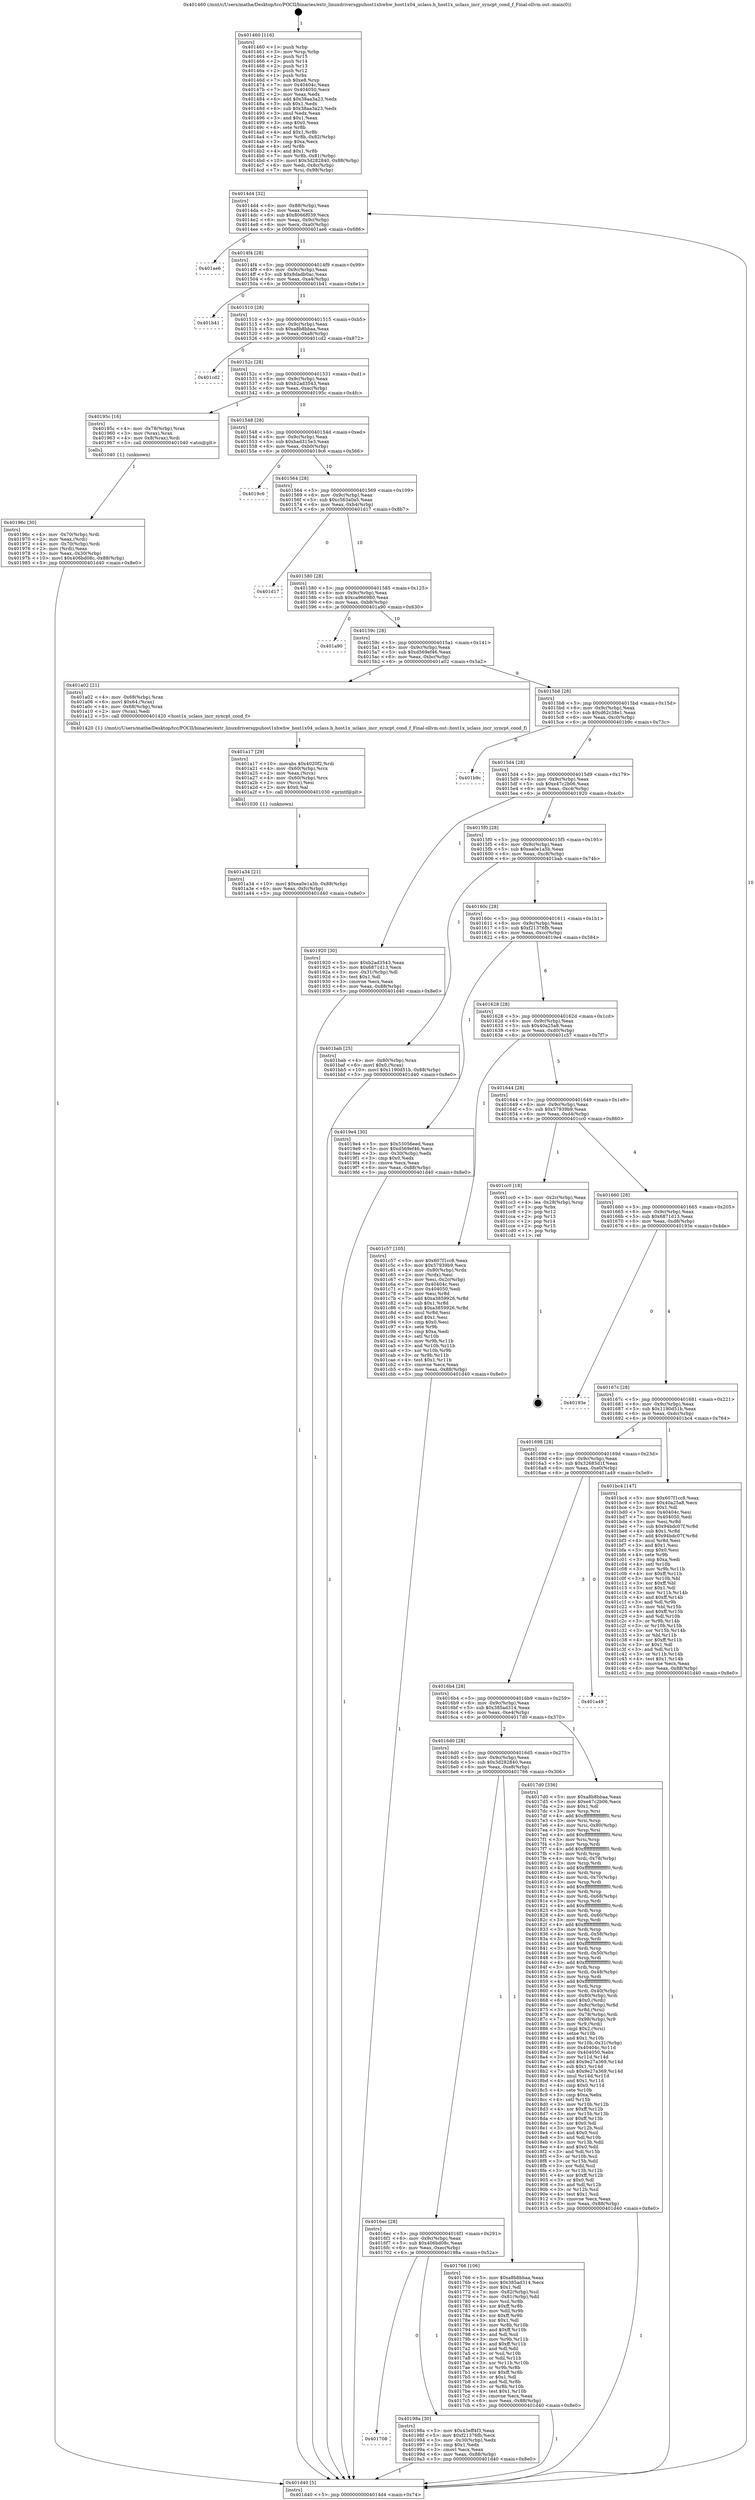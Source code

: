 digraph "0x401460" {
  label = "0x401460 (/mnt/c/Users/mathe/Desktop/tcc/POCII/binaries/extr_linuxdriversgpuhost1xhwhw_host1x04_uclass.h_host1x_uclass_incr_syncpt_cond_f_Final-ollvm.out::main(0))"
  labelloc = "t"
  node[shape=record]

  Entry [label="",width=0.3,height=0.3,shape=circle,fillcolor=black,style=filled]
  "0x4014d4" [label="{
     0x4014d4 [32]\l
     | [instrs]\l
     &nbsp;&nbsp;0x4014d4 \<+6\>: mov -0x88(%rbp),%eax\l
     &nbsp;&nbsp;0x4014da \<+2\>: mov %eax,%ecx\l
     &nbsp;&nbsp;0x4014dc \<+6\>: sub $0x8066f039,%ecx\l
     &nbsp;&nbsp;0x4014e2 \<+6\>: mov %eax,-0x9c(%rbp)\l
     &nbsp;&nbsp;0x4014e8 \<+6\>: mov %ecx,-0xa0(%rbp)\l
     &nbsp;&nbsp;0x4014ee \<+6\>: je 0000000000401ae6 \<main+0x686\>\l
  }"]
  "0x401ae6" [label="{
     0x401ae6\l
  }", style=dashed]
  "0x4014f4" [label="{
     0x4014f4 [28]\l
     | [instrs]\l
     &nbsp;&nbsp;0x4014f4 \<+5\>: jmp 00000000004014f9 \<main+0x99\>\l
     &nbsp;&nbsp;0x4014f9 \<+6\>: mov -0x9c(%rbp),%eax\l
     &nbsp;&nbsp;0x4014ff \<+5\>: sub $0x8dadb0ac,%eax\l
     &nbsp;&nbsp;0x401504 \<+6\>: mov %eax,-0xa4(%rbp)\l
     &nbsp;&nbsp;0x40150a \<+6\>: je 0000000000401b41 \<main+0x6e1\>\l
  }"]
  Exit [label="",width=0.3,height=0.3,shape=circle,fillcolor=black,style=filled,peripheries=2]
  "0x401b41" [label="{
     0x401b41\l
  }", style=dashed]
  "0x401510" [label="{
     0x401510 [28]\l
     | [instrs]\l
     &nbsp;&nbsp;0x401510 \<+5\>: jmp 0000000000401515 \<main+0xb5\>\l
     &nbsp;&nbsp;0x401515 \<+6\>: mov -0x9c(%rbp),%eax\l
     &nbsp;&nbsp;0x40151b \<+5\>: sub $0xa8b8bbaa,%eax\l
     &nbsp;&nbsp;0x401520 \<+6\>: mov %eax,-0xa8(%rbp)\l
     &nbsp;&nbsp;0x401526 \<+6\>: je 0000000000401cd2 \<main+0x872\>\l
  }"]
  "0x401a34" [label="{
     0x401a34 [21]\l
     | [instrs]\l
     &nbsp;&nbsp;0x401a34 \<+10\>: movl $0xea0e1a5b,-0x88(%rbp)\l
     &nbsp;&nbsp;0x401a3e \<+6\>: mov %eax,-0xfc(%rbp)\l
     &nbsp;&nbsp;0x401a44 \<+5\>: jmp 0000000000401d40 \<main+0x8e0\>\l
  }"]
  "0x401cd2" [label="{
     0x401cd2\l
  }", style=dashed]
  "0x40152c" [label="{
     0x40152c [28]\l
     | [instrs]\l
     &nbsp;&nbsp;0x40152c \<+5\>: jmp 0000000000401531 \<main+0xd1\>\l
     &nbsp;&nbsp;0x401531 \<+6\>: mov -0x9c(%rbp),%eax\l
     &nbsp;&nbsp;0x401537 \<+5\>: sub $0xb2ad3543,%eax\l
     &nbsp;&nbsp;0x40153c \<+6\>: mov %eax,-0xac(%rbp)\l
     &nbsp;&nbsp;0x401542 \<+6\>: je 000000000040195c \<main+0x4fc\>\l
  }"]
  "0x401a17" [label="{
     0x401a17 [29]\l
     | [instrs]\l
     &nbsp;&nbsp;0x401a17 \<+10\>: movabs $0x4020f2,%rdi\l
     &nbsp;&nbsp;0x401a21 \<+4\>: mov -0x60(%rbp),%rcx\l
     &nbsp;&nbsp;0x401a25 \<+2\>: mov %eax,(%rcx)\l
     &nbsp;&nbsp;0x401a27 \<+4\>: mov -0x60(%rbp),%rcx\l
     &nbsp;&nbsp;0x401a2b \<+2\>: mov (%rcx),%esi\l
     &nbsp;&nbsp;0x401a2d \<+2\>: mov $0x0,%al\l
     &nbsp;&nbsp;0x401a2f \<+5\>: call 0000000000401030 \<printf@plt\>\l
     | [calls]\l
     &nbsp;&nbsp;0x401030 \{1\} (unknown)\l
  }"]
  "0x40195c" [label="{
     0x40195c [16]\l
     | [instrs]\l
     &nbsp;&nbsp;0x40195c \<+4\>: mov -0x78(%rbp),%rax\l
     &nbsp;&nbsp;0x401960 \<+3\>: mov (%rax),%rax\l
     &nbsp;&nbsp;0x401963 \<+4\>: mov 0x8(%rax),%rdi\l
     &nbsp;&nbsp;0x401967 \<+5\>: call 0000000000401040 \<atoi@plt\>\l
     | [calls]\l
     &nbsp;&nbsp;0x401040 \{1\} (unknown)\l
  }"]
  "0x401548" [label="{
     0x401548 [28]\l
     | [instrs]\l
     &nbsp;&nbsp;0x401548 \<+5\>: jmp 000000000040154d \<main+0xed\>\l
     &nbsp;&nbsp;0x40154d \<+6\>: mov -0x9c(%rbp),%eax\l
     &nbsp;&nbsp;0x401553 \<+5\>: sub $0xbad315e3,%eax\l
     &nbsp;&nbsp;0x401558 \<+6\>: mov %eax,-0xb0(%rbp)\l
     &nbsp;&nbsp;0x40155e \<+6\>: je 00000000004019c6 \<main+0x566\>\l
  }"]
  "0x401708" [label="{
     0x401708\l
  }", style=dashed]
  "0x4019c6" [label="{
     0x4019c6\l
  }", style=dashed]
  "0x401564" [label="{
     0x401564 [28]\l
     | [instrs]\l
     &nbsp;&nbsp;0x401564 \<+5\>: jmp 0000000000401569 \<main+0x109\>\l
     &nbsp;&nbsp;0x401569 \<+6\>: mov -0x9c(%rbp),%eax\l
     &nbsp;&nbsp;0x40156f \<+5\>: sub $0xc563a0a5,%eax\l
     &nbsp;&nbsp;0x401574 \<+6\>: mov %eax,-0xb4(%rbp)\l
     &nbsp;&nbsp;0x40157a \<+6\>: je 0000000000401d17 \<main+0x8b7\>\l
  }"]
  "0x40198a" [label="{
     0x40198a [30]\l
     | [instrs]\l
     &nbsp;&nbsp;0x40198a \<+5\>: mov $0x43eff4f3,%eax\l
     &nbsp;&nbsp;0x40198f \<+5\>: mov $0xf21376fb,%ecx\l
     &nbsp;&nbsp;0x401994 \<+3\>: mov -0x30(%rbp),%edx\l
     &nbsp;&nbsp;0x401997 \<+3\>: cmp $0x1,%edx\l
     &nbsp;&nbsp;0x40199a \<+3\>: cmovl %ecx,%eax\l
     &nbsp;&nbsp;0x40199d \<+6\>: mov %eax,-0x88(%rbp)\l
     &nbsp;&nbsp;0x4019a3 \<+5\>: jmp 0000000000401d40 \<main+0x8e0\>\l
  }"]
  "0x401d17" [label="{
     0x401d17\l
  }", style=dashed]
  "0x401580" [label="{
     0x401580 [28]\l
     | [instrs]\l
     &nbsp;&nbsp;0x401580 \<+5\>: jmp 0000000000401585 \<main+0x125\>\l
     &nbsp;&nbsp;0x401585 \<+6\>: mov -0x9c(%rbp),%eax\l
     &nbsp;&nbsp;0x40158b \<+5\>: sub $0xca966980,%eax\l
     &nbsp;&nbsp;0x401590 \<+6\>: mov %eax,-0xb8(%rbp)\l
     &nbsp;&nbsp;0x401596 \<+6\>: je 0000000000401a90 \<main+0x630\>\l
  }"]
  "0x40196c" [label="{
     0x40196c [30]\l
     | [instrs]\l
     &nbsp;&nbsp;0x40196c \<+4\>: mov -0x70(%rbp),%rdi\l
     &nbsp;&nbsp;0x401970 \<+2\>: mov %eax,(%rdi)\l
     &nbsp;&nbsp;0x401972 \<+4\>: mov -0x70(%rbp),%rdi\l
     &nbsp;&nbsp;0x401976 \<+2\>: mov (%rdi),%eax\l
     &nbsp;&nbsp;0x401978 \<+3\>: mov %eax,-0x30(%rbp)\l
     &nbsp;&nbsp;0x40197b \<+10\>: movl $0x406bd08c,-0x88(%rbp)\l
     &nbsp;&nbsp;0x401985 \<+5\>: jmp 0000000000401d40 \<main+0x8e0\>\l
  }"]
  "0x401a90" [label="{
     0x401a90\l
  }", style=dashed]
  "0x40159c" [label="{
     0x40159c [28]\l
     | [instrs]\l
     &nbsp;&nbsp;0x40159c \<+5\>: jmp 00000000004015a1 \<main+0x141\>\l
     &nbsp;&nbsp;0x4015a1 \<+6\>: mov -0x9c(%rbp),%eax\l
     &nbsp;&nbsp;0x4015a7 \<+5\>: sub $0xd569ef46,%eax\l
     &nbsp;&nbsp;0x4015ac \<+6\>: mov %eax,-0xbc(%rbp)\l
     &nbsp;&nbsp;0x4015b2 \<+6\>: je 0000000000401a02 \<main+0x5a2\>\l
  }"]
  "0x401460" [label="{
     0x401460 [116]\l
     | [instrs]\l
     &nbsp;&nbsp;0x401460 \<+1\>: push %rbp\l
     &nbsp;&nbsp;0x401461 \<+3\>: mov %rsp,%rbp\l
     &nbsp;&nbsp;0x401464 \<+2\>: push %r15\l
     &nbsp;&nbsp;0x401466 \<+2\>: push %r14\l
     &nbsp;&nbsp;0x401468 \<+2\>: push %r13\l
     &nbsp;&nbsp;0x40146a \<+2\>: push %r12\l
     &nbsp;&nbsp;0x40146c \<+1\>: push %rbx\l
     &nbsp;&nbsp;0x40146d \<+7\>: sub $0xe8,%rsp\l
     &nbsp;&nbsp;0x401474 \<+7\>: mov 0x40404c,%eax\l
     &nbsp;&nbsp;0x40147b \<+7\>: mov 0x404050,%ecx\l
     &nbsp;&nbsp;0x401482 \<+2\>: mov %eax,%edx\l
     &nbsp;&nbsp;0x401484 \<+6\>: add $0x38aa3a23,%edx\l
     &nbsp;&nbsp;0x40148a \<+3\>: sub $0x1,%edx\l
     &nbsp;&nbsp;0x40148d \<+6\>: sub $0x38aa3a23,%edx\l
     &nbsp;&nbsp;0x401493 \<+3\>: imul %edx,%eax\l
     &nbsp;&nbsp;0x401496 \<+3\>: and $0x1,%eax\l
     &nbsp;&nbsp;0x401499 \<+3\>: cmp $0x0,%eax\l
     &nbsp;&nbsp;0x40149c \<+4\>: sete %r8b\l
     &nbsp;&nbsp;0x4014a0 \<+4\>: and $0x1,%r8b\l
     &nbsp;&nbsp;0x4014a4 \<+7\>: mov %r8b,-0x82(%rbp)\l
     &nbsp;&nbsp;0x4014ab \<+3\>: cmp $0xa,%ecx\l
     &nbsp;&nbsp;0x4014ae \<+4\>: setl %r8b\l
     &nbsp;&nbsp;0x4014b2 \<+4\>: and $0x1,%r8b\l
     &nbsp;&nbsp;0x4014b6 \<+7\>: mov %r8b,-0x81(%rbp)\l
     &nbsp;&nbsp;0x4014bd \<+10\>: movl $0x3d282840,-0x88(%rbp)\l
     &nbsp;&nbsp;0x4014c7 \<+6\>: mov %edi,-0x8c(%rbp)\l
     &nbsp;&nbsp;0x4014cd \<+7\>: mov %rsi,-0x98(%rbp)\l
  }"]
  "0x401a02" [label="{
     0x401a02 [21]\l
     | [instrs]\l
     &nbsp;&nbsp;0x401a02 \<+4\>: mov -0x68(%rbp),%rax\l
     &nbsp;&nbsp;0x401a06 \<+6\>: movl $0x64,(%rax)\l
     &nbsp;&nbsp;0x401a0c \<+4\>: mov -0x68(%rbp),%rax\l
     &nbsp;&nbsp;0x401a10 \<+2\>: mov (%rax),%edi\l
     &nbsp;&nbsp;0x401a12 \<+5\>: call 0000000000401420 \<host1x_uclass_incr_syncpt_cond_f\>\l
     | [calls]\l
     &nbsp;&nbsp;0x401420 \{1\} (/mnt/c/Users/mathe/Desktop/tcc/POCII/binaries/extr_linuxdriversgpuhost1xhwhw_host1x04_uclass.h_host1x_uclass_incr_syncpt_cond_f_Final-ollvm.out::host1x_uclass_incr_syncpt_cond_f)\l
  }"]
  "0x4015b8" [label="{
     0x4015b8 [28]\l
     | [instrs]\l
     &nbsp;&nbsp;0x4015b8 \<+5\>: jmp 00000000004015bd \<main+0x15d\>\l
     &nbsp;&nbsp;0x4015bd \<+6\>: mov -0x9c(%rbp),%eax\l
     &nbsp;&nbsp;0x4015c3 \<+5\>: sub $0xd62c38e1,%eax\l
     &nbsp;&nbsp;0x4015c8 \<+6\>: mov %eax,-0xc0(%rbp)\l
     &nbsp;&nbsp;0x4015ce \<+6\>: je 0000000000401b9c \<main+0x73c\>\l
  }"]
  "0x401d40" [label="{
     0x401d40 [5]\l
     | [instrs]\l
     &nbsp;&nbsp;0x401d40 \<+5\>: jmp 00000000004014d4 \<main+0x74\>\l
  }"]
  "0x401b9c" [label="{
     0x401b9c\l
  }", style=dashed]
  "0x4015d4" [label="{
     0x4015d4 [28]\l
     | [instrs]\l
     &nbsp;&nbsp;0x4015d4 \<+5\>: jmp 00000000004015d9 \<main+0x179\>\l
     &nbsp;&nbsp;0x4015d9 \<+6\>: mov -0x9c(%rbp),%eax\l
     &nbsp;&nbsp;0x4015df \<+5\>: sub $0xe47c2b06,%eax\l
     &nbsp;&nbsp;0x4015e4 \<+6\>: mov %eax,-0xc4(%rbp)\l
     &nbsp;&nbsp;0x4015ea \<+6\>: je 0000000000401920 \<main+0x4c0\>\l
  }"]
  "0x4016ec" [label="{
     0x4016ec [28]\l
     | [instrs]\l
     &nbsp;&nbsp;0x4016ec \<+5\>: jmp 00000000004016f1 \<main+0x291\>\l
     &nbsp;&nbsp;0x4016f1 \<+6\>: mov -0x9c(%rbp),%eax\l
     &nbsp;&nbsp;0x4016f7 \<+5\>: sub $0x406bd08c,%eax\l
     &nbsp;&nbsp;0x4016fc \<+6\>: mov %eax,-0xec(%rbp)\l
     &nbsp;&nbsp;0x401702 \<+6\>: je 000000000040198a \<main+0x52a\>\l
  }"]
  "0x401920" [label="{
     0x401920 [30]\l
     | [instrs]\l
     &nbsp;&nbsp;0x401920 \<+5\>: mov $0xb2ad3543,%eax\l
     &nbsp;&nbsp;0x401925 \<+5\>: mov $0x6871d13,%ecx\l
     &nbsp;&nbsp;0x40192a \<+3\>: mov -0x31(%rbp),%dl\l
     &nbsp;&nbsp;0x40192d \<+3\>: test $0x1,%dl\l
     &nbsp;&nbsp;0x401930 \<+3\>: cmovne %ecx,%eax\l
     &nbsp;&nbsp;0x401933 \<+6\>: mov %eax,-0x88(%rbp)\l
     &nbsp;&nbsp;0x401939 \<+5\>: jmp 0000000000401d40 \<main+0x8e0\>\l
  }"]
  "0x4015f0" [label="{
     0x4015f0 [28]\l
     | [instrs]\l
     &nbsp;&nbsp;0x4015f0 \<+5\>: jmp 00000000004015f5 \<main+0x195\>\l
     &nbsp;&nbsp;0x4015f5 \<+6\>: mov -0x9c(%rbp),%eax\l
     &nbsp;&nbsp;0x4015fb \<+5\>: sub $0xea0e1a5b,%eax\l
     &nbsp;&nbsp;0x401600 \<+6\>: mov %eax,-0xc8(%rbp)\l
     &nbsp;&nbsp;0x401606 \<+6\>: je 0000000000401bab \<main+0x74b\>\l
  }"]
  "0x401766" [label="{
     0x401766 [106]\l
     | [instrs]\l
     &nbsp;&nbsp;0x401766 \<+5\>: mov $0xa8b8bbaa,%eax\l
     &nbsp;&nbsp;0x40176b \<+5\>: mov $0x385ad314,%ecx\l
     &nbsp;&nbsp;0x401770 \<+2\>: mov $0x1,%dl\l
     &nbsp;&nbsp;0x401772 \<+7\>: mov -0x82(%rbp),%sil\l
     &nbsp;&nbsp;0x401779 \<+7\>: mov -0x81(%rbp),%dil\l
     &nbsp;&nbsp;0x401780 \<+3\>: mov %sil,%r8b\l
     &nbsp;&nbsp;0x401783 \<+4\>: xor $0xff,%r8b\l
     &nbsp;&nbsp;0x401787 \<+3\>: mov %dil,%r9b\l
     &nbsp;&nbsp;0x40178a \<+4\>: xor $0xff,%r9b\l
     &nbsp;&nbsp;0x40178e \<+3\>: xor $0x1,%dl\l
     &nbsp;&nbsp;0x401791 \<+3\>: mov %r8b,%r10b\l
     &nbsp;&nbsp;0x401794 \<+4\>: and $0xff,%r10b\l
     &nbsp;&nbsp;0x401798 \<+3\>: and %dl,%sil\l
     &nbsp;&nbsp;0x40179b \<+3\>: mov %r9b,%r11b\l
     &nbsp;&nbsp;0x40179e \<+4\>: and $0xff,%r11b\l
     &nbsp;&nbsp;0x4017a2 \<+3\>: and %dl,%dil\l
     &nbsp;&nbsp;0x4017a5 \<+3\>: or %sil,%r10b\l
     &nbsp;&nbsp;0x4017a8 \<+3\>: or %dil,%r11b\l
     &nbsp;&nbsp;0x4017ab \<+3\>: xor %r11b,%r10b\l
     &nbsp;&nbsp;0x4017ae \<+3\>: or %r9b,%r8b\l
     &nbsp;&nbsp;0x4017b1 \<+4\>: xor $0xff,%r8b\l
     &nbsp;&nbsp;0x4017b5 \<+3\>: or $0x1,%dl\l
     &nbsp;&nbsp;0x4017b8 \<+3\>: and %dl,%r8b\l
     &nbsp;&nbsp;0x4017bb \<+3\>: or %r8b,%r10b\l
     &nbsp;&nbsp;0x4017be \<+4\>: test $0x1,%r10b\l
     &nbsp;&nbsp;0x4017c2 \<+3\>: cmovne %ecx,%eax\l
     &nbsp;&nbsp;0x4017c5 \<+6\>: mov %eax,-0x88(%rbp)\l
     &nbsp;&nbsp;0x4017cb \<+5\>: jmp 0000000000401d40 \<main+0x8e0\>\l
  }"]
  "0x401bab" [label="{
     0x401bab [25]\l
     | [instrs]\l
     &nbsp;&nbsp;0x401bab \<+4\>: mov -0x80(%rbp),%rax\l
     &nbsp;&nbsp;0x401baf \<+6\>: movl $0x0,(%rax)\l
     &nbsp;&nbsp;0x401bb5 \<+10\>: movl $0x1190d51b,-0x88(%rbp)\l
     &nbsp;&nbsp;0x401bbf \<+5\>: jmp 0000000000401d40 \<main+0x8e0\>\l
  }"]
  "0x40160c" [label="{
     0x40160c [28]\l
     | [instrs]\l
     &nbsp;&nbsp;0x40160c \<+5\>: jmp 0000000000401611 \<main+0x1b1\>\l
     &nbsp;&nbsp;0x401611 \<+6\>: mov -0x9c(%rbp),%eax\l
     &nbsp;&nbsp;0x401617 \<+5\>: sub $0xf21376fb,%eax\l
     &nbsp;&nbsp;0x40161c \<+6\>: mov %eax,-0xcc(%rbp)\l
     &nbsp;&nbsp;0x401622 \<+6\>: je 00000000004019e4 \<main+0x584\>\l
  }"]
  "0x4016d0" [label="{
     0x4016d0 [28]\l
     | [instrs]\l
     &nbsp;&nbsp;0x4016d0 \<+5\>: jmp 00000000004016d5 \<main+0x275\>\l
     &nbsp;&nbsp;0x4016d5 \<+6\>: mov -0x9c(%rbp),%eax\l
     &nbsp;&nbsp;0x4016db \<+5\>: sub $0x3d282840,%eax\l
     &nbsp;&nbsp;0x4016e0 \<+6\>: mov %eax,-0xe8(%rbp)\l
     &nbsp;&nbsp;0x4016e6 \<+6\>: je 0000000000401766 \<main+0x306\>\l
  }"]
  "0x4019e4" [label="{
     0x4019e4 [30]\l
     | [instrs]\l
     &nbsp;&nbsp;0x4019e4 \<+5\>: mov $0x53056eed,%eax\l
     &nbsp;&nbsp;0x4019e9 \<+5\>: mov $0xd569ef46,%ecx\l
     &nbsp;&nbsp;0x4019ee \<+3\>: mov -0x30(%rbp),%edx\l
     &nbsp;&nbsp;0x4019f1 \<+3\>: cmp $0x0,%edx\l
     &nbsp;&nbsp;0x4019f4 \<+3\>: cmove %ecx,%eax\l
     &nbsp;&nbsp;0x4019f7 \<+6\>: mov %eax,-0x88(%rbp)\l
     &nbsp;&nbsp;0x4019fd \<+5\>: jmp 0000000000401d40 \<main+0x8e0\>\l
  }"]
  "0x401628" [label="{
     0x401628 [28]\l
     | [instrs]\l
     &nbsp;&nbsp;0x401628 \<+5\>: jmp 000000000040162d \<main+0x1cd\>\l
     &nbsp;&nbsp;0x40162d \<+6\>: mov -0x9c(%rbp),%eax\l
     &nbsp;&nbsp;0x401633 \<+5\>: sub $0x40a25a8,%eax\l
     &nbsp;&nbsp;0x401638 \<+6\>: mov %eax,-0xd0(%rbp)\l
     &nbsp;&nbsp;0x40163e \<+6\>: je 0000000000401c57 \<main+0x7f7\>\l
  }"]
  "0x4017d0" [label="{
     0x4017d0 [336]\l
     | [instrs]\l
     &nbsp;&nbsp;0x4017d0 \<+5\>: mov $0xa8b8bbaa,%eax\l
     &nbsp;&nbsp;0x4017d5 \<+5\>: mov $0xe47c2b06,%ecx\l
     &nbsp;&nbsp;0x4017da \<+2\>: mov $0x1,%dl\l
     &nbsp;&nbsp;0x4017dc \<+3\>: mov %rsp,%rsi\l
     &nbsp;&nbsp;0x4017df \<+4\>: add $0xfffffffffffffff0,%rsi\l
     &nbsp;&nbsp;0x4017e3 \<+3\>: mov %rsi,%rsp\l
     &nbsp;&nbsp;0x4017e6 \<+4\>: mov %rsi,-0x80(%rbp)\l
     &nbsp;&nbsp;0x4017ea \<+3\>: mov %rsp,%rsi\l
     &nbsp;&nbsp;0x4017ed \<+4\>: add $0xfffffffffffffff0,%rsi\l
     &nbsp;&nbsp;0x4017f1 \<+3\>: mov %rsi,%rsp\l
     &nbsp;&nbsp;0x4017f4 \<+3\>: mov %rsp,%rdi\l
     &nbsp;&nbsp;0x4017f7 \<+4\>: add $0xfffffffffffffff0,%rdi\l
     &nbsp;&nbsp;0x4017fb \<+3\>: mov %rdi,%rsp\l
     &nbsp;&nbsp;0x4017fe \<+4\>: mov %rdi,-0x78(%rbp)\l
     &nbsp;&nbsp;0x401802 \<+3\>: mov %rsp,%rdi\l
     &nbsp;&nbsp;0x401805 \<+4\>: add $0xfffffffffffffff0,%rdi\l
     &nbsp;&nbsp;0x401809 \<+3\>: mov %rdi,%rsp\l
     &nbsp;&nbsp;0x40180c \<+4\>: mov %rdi,-0x70(%rbp)\l
     &nbsp;&nbsp;0x401810 \<+3\>: mov %rsp,%rdi\l
     &nbsp;&nbsp;0x401813 \<+4\>: add $0xfffffffffffffff0,%rdi\l
     &nbsp;&nbsp;0x401817 \<+3\>: mov %rdi,%rsp\l
     &nbsp;&nbsp;0x40181a \<+4\>: mov %rdi,-0x68(%rbp)\l
     &nbsp;&nbsp;0x40181e \<+3\>: mov %rsp,%rdi\l
     &nbsp;&nbsp;0x401821 \<+4\>: add $0xfffffffffffffff0,%rdi\l
     &nbsp;&nbsp;0x401825 \<+3\>: mov %rdi,%rsp\l
     &nbsp;&nbsp;0x401828 \<+4\>: mov %rdi,-0x60(%rbp)\l
     &nbsp;&nbsp;0x40182c \<+3\>: mov %rsp,%rdi\l
     &nbsp;&nbsp;0x40182f \<+4\>: add $0xfffffffffffffff0,%rdi\l
     &nbsp;&nbsp;0x401833 \<+3\>: mov %rdi,%rsp\l
     &nbsp;&nbsp;0x401836 \<+4\>: mov %rdi,-0x58(%rbp)\l
     &nbsp;&nbsp;0x40183a \<+3\>: mov %rsp,%rdi\l
     &nbsp;&nbsp;0x40183d \<+4\>: add $0xfffffffffffffff0,%rdi\l
     &nbsp;&nbsp;0x401841 \<+3\>: mov %rdi,%rsp\l
     &nbsp;&nbsp;0x401844 \<+4\>: mov %rdi,-0x50(%rbp)\l
     &nbsp;&nbsp;0x401848 \<+3\>: mov %rsp,%rdi\l
     &nbsp;&nbsp;0x40184b \<+4\>: add $0xfffffffffffffff0,%rdi\l
     &nbsp;&nbsp;0x40184f \<+3\>: mov %rdi,%rsp\l
     &nbsp;&nbsp;0x401852 \<+4\>: mov %rdi,-0x48(%rbp)\l
     &nbsp;&nbsp;0x401856 \<+3\>: mov %rsp,%rdi\l
     &nbsp;&nbsp;0x401859 \<+4\>: add $0xfffffffffffffff0,%rdi\l
     &nbsp;&nbsp;0x40185d \<+3\>: mov %rdi,%rsp\l
     &nbsp;&nbsp;0x401860 \<+4\>: mov %rdi,-0x40(%rbp)\l
     &nbsp;&nbsp;0x401864 \<+4\>: mov -0x80(%rbp),%rdi\l
     &nbsp;&nbsp;0x401868 \<+6\>: movl $0x0,(%rdi)\l
     &nbsp;&nbsp;0x40186e \<+7\>: mov -0x8c(%rbp),%r8d\l
     &nbsp;&nbsp;0x401875 \<+3\>: mov %r8d,(%rsi)\l
     &nbsp;&nbsp;0x401878 \<+4\>: mov -0x78(%rbp),%rdi\l
     &nbsp;&nbsp;0x40187c \<+7\>: mov -0x98(%rbp),%r9\l
     &nbsp;&nbsp;0x401883 \<+3\>: mov %r9,(%rdi)\l
     &nbsp;&nbsp;0x401886 \<+3\>: cmpl $0x2,(%rsi)\l
     &nbsp;&nbsp;0x401889 \<+4\>: setne %r10b\l
     &nbsp;&nbsp;0x40188d \<+4\>: and $0x1,%r10b\l
     &nbsp;&nbsp;0x401891 \<+4\>: mov %r10b,-0x31(%rbp)\l
     &nbsp;&nbsp;0x401895 \<+8\>: mov 0x40404c,%r11d\l
     &nbsp;&nbsp;0x40189d \<+7\>: mov 0x404050,%ebx\l
     &nbsp;&nbsp;0x4018a4 \<+3\>: mov %r11d,%r14d\l
     &nbsp;&nbsp;0x4018a7 \<+7\>: add $0x9e27a369,%r14d\l
     &nbsp;&nbsp;0x4018ae \<+4\>: sub $0x1,%r14d\l
     &nbsp;&nbsp;0x4018b2 \<+7\>: sub $0x9e27a369,%r14d\l
     &nbsp;&nbsp;0x4018b9 \<+4\>: imul %r14d,%r11d\l
     &nbsp;&nbsp;0x4018bd \<+4\>: and $0x1,%r11d\l
     &nbsp;&nbsp;0x4018c1 \<+4\>: cmp $0x0,%r11d\l
     &nbsp;&nbsp;0x4018c5 \<+4\>: sete %r10b\l
     &nbsp;&nbsp;0x4018c9 \<+3\>: cmp $0xa,%ebx\l
     &nbsp;&nbsp;0x4018cc \<+4\>: setl %r15b\l
     &nbsp;&nbsp;0x4018d0 \<+3\>: mov %r10b,%r12b\l
     &nbsp;&nbsp;0x4018d3 \<+4\>: xor $0xff,%r12b\l
     &nbsp;&nbsp;0x4018d7 \<+3\>: mov %r15b,%r13b\l
     &nbsp;&nbsp;0x4018da \<+4\>: xor $0xff,%r13b\l
     &nbsp;&nbsp;0x4018de \<+3\>: xor $0x0,%dl\l
     &nbsp;&nbsp;0x4018e1 \<+3\>: mov %r12b,%sil\l
     &nbsp;&nbsp;0x4018e4 \<+4\>: and $0x0,%sil\l
     &nbsp;&nbsp;0x4018e8 \<+3\>: and %dl,%r10b\l
     &nbsp;&nbsp;0x4018eb \<+3\>: mov %r13b,%dil\l
     &nbsp;&nbsp;0x4018ee \<+4\>: and $0x0,%dil\l
     &nbsp;&nbsp;0x4018f2 \<+3\>: and %dl,%r15b\l
     &nbsp;&nbsp;0x4018f5 \<+3\>: or %r10b,%sil\l
     &nbsp;&nbsp;0x4018f8 \<+3\>: or %r15b,%dil\l
     &nbsp;&nbsp;0x4018fb \<+3\>: xor %dil,%sil\l
     &nbsp;&nbsp;0x4018fe \<+3\>: or %r13b,%r12b\l
     &nbsp;&nbsp;0x401901 \<+4\>: xor $0xff,%r12b\l
     &nbsp;&nbsp;0x401905 \<+3\>: or $0x0,%dl\l
     &nbsp;&nbsp;0x401908 \<+3\>: and %dl,%r12b\l
     &nbsp;&nbsp;0x40190b \<+3\>: or %r12b,%sil\l
     &nbsp;&nbsp;0x40190e \<+4\>: test $0x1,%sil\l
     &nbsp;&nbsp;0x401912 \<+3\>: cmovne %ecx,%eax\l
     &nbsp;&nbsp;0x401915 \<+6\>: mov %eax,-0x88(%rbp)\l
     &nbsp;&nbsp;0x40191b \<+5\>: jmp 0000000000401d40 \<main+0x8e0\>\l
  }"]
  "0x401c57" [label="{
     0x401c57 [105]\l
     | [instrs]\l
     &nbsp;&nbsp;0x401c57 \<+5\>: mov $0x607f1cc8,%eax\l
     &nbsp;&nbsp;0x401c5c \<+5\>: mov $0x57939b9,%ecx\l
     &nbsp;&nbsp;0x401c61 \<+4\>: mov -0x80(%rbp),%rdx\l
     &nbsp;&nbsp;0x401c65 \<+2\>: mov (%rdx),%esi\l
     &nbsp;&nbsp;0x401c67 \<+3\>: mov %esi,-0x2c(%rbp)\l
     &nbsp;&nbsp;0x401c6a \<+7\>: mov 0x40404c,%esi\l
     &nbsp;&nbsp;0x401c71 \<+7\>: mov 0x404050,%edi\l
     &nbsp;&nbsp;0x401c78 \<+3\>: mov %esi,%r8d\l
     &nbsp;&nbsp;0x401c7b \<+7\>: add $0xa3859926,%r8d\l
     &nbsp;&nbsp;0x401c82 \<+4\>: sub $0x1,%r8d\l
     &nbsp;&nbsp;0x401c86 \<+7\>: sub $0xa3859926,%r8d\l
     &nbsp;&nbsp;0x401c8d \<+4\>: imul %r8d,%esi\l
     &nbsp;&nbsp;0x401c91 \<+3\>: and $0x1,%esi\l
     &nbsp;&nbsp;0x401c94 \<+3\>: cmp $0x0,%esi\l
     &nbsp;&nbsp;0x401c97 \<+4\>: sete %r9b\l
     &nbsp;&nbsp;0x401c9b \<+3\>: cmp $0xa,%edi\l
     &nbsp;&nbsp;0x401c9e \<+4\>: setl %r10b\l
     &nbsp;&nbsp;0x401ca2 \<+3\>: mov %r9b,%r11b\l
     &nbsp;&nbsp;0x401ca5 \<+3\>: and %r10b,%r11b\l
     &nbsp;&nbsp;0x401ca8 \<+3\>: xor %r10b,%r9b\l
     &nbsp;&nbsp;0x401cab \<+3\>: or %r9b,%r11b\l
     &nbsp;&nbsp;0x401cae \<+4\>: test $0x1,%r11b\l
     &nbsp;&nbsp;0x401cb2 \<+3\>: cmovne %ecx,%eax\l
     &nbsp;&nbsp;0x401cb5 \<+6\>: mov %eax,-0x88(%rbp)\l
     &nbsp;&nbsp;0x401cbb \<+5\>: jmp 0000000000401d40 \<main+0x8e0\>\l
  }"]
  "0x401644" [label="{
     0x401644 [28]\l
     | [instrs]\l
     &nbsp;&nbsp;0x401644 \<+5\>: jmp 0000000000401649 \<main+0x1e9\>\l
     &nbsp;&nbsp;0x401649 \<+6\>: mov -0x9c(%rbp),%eax\l
     &nbsp;&nbsp;0x40164f \<+5\>: sub $0x57939b9,%eax\l
     &nbsp;&nbsp;0x401654 \<+6\>: mov %eax,-0xd4(%rbp)\l
     &nbsp;&nbsp;0x40165a \<+6\>: je 0000000000401cc0 \<main+0x860\>\l
  }"]
  "0x4016b4" [label="{
     0x4016b4 [28]\l
     | [instrs]\l
     &nbsp;&nbsp;0x4016b4 \<+5\>: jmp 00000000004016b9 \<main+0x259\>\l
     &nbsp;&nbsp;0x4016b9 \<+6\>: mov -0x9c(%rbp),%eax\l
     &nbsp;&nbsp;0x4016bf \<+5\>: sub $0x385ad314,%eax\l
     &nbsp;&nbsp;0x4016c4 \<+6\>: mov %eax,-0xe4(%rbp)\l
     &nbsp;&nbsp;0x4016ca \<+6\>: je 00000000004017d0 \<main+0x370\>\l
  }"]
  "0x401cc0" [label="{
     0x401cc0 [18]\l
     | [instrs]\l
     &nbsp;&nbsp;0x401cc0 \<+3\>: mov -0x2c(%rbp),%eax\l
     &nbsp;&nbsp;0x401cc3 \<+4\>: lea -0x28(%rbp),%rsp\l
     &nbsp;&nbsp;0x401cc7 \<+1\>: pop %rbx\l
     &nbsp;&nbsp;0x401cc8 \<+2\>: pop %r12\l
     &nbsp;&nbsp;0x401cca \<+2\>: pop %r13\l
     &nbsp;&nbsp;0x401ccc \<+2\>: pop %r14\l
     &nbsp;&nbsp;0x401cce \<+2\>: pop %r15\l
     &nbsp;&nbsp;0x401cd0 \<+1\>: pop %rbp\l
     &nbsp;&nbsp;0x401cd1 \<+1\>: ret\l
  }"]
  "0x401660" [label="{
     0x401660 [28]\l
     | [instrs]\l
     &nbsp;&nbsp;0x401660 \<+5\>: jmp 0000000000401665 \<main+0x205\>\l
     &nbsp;&nbsp;0x401665 \<+6\>: mov -0x9c(%rbp),%eax\l
     &nbsp;&nbsp;0x40166b \<+5\>: sub $0x6871d13,%eax\l
     &nbsp;&nbsp;0x401670 \<+6\>: mov %eax,-0xd8(%rbp)\l
     &nbsp;&nbsp;0x401676 \<+6\>: je 000000000040193e \<main+0x4de\>\l
  }"]
  "0x401a49" [label="{
     0x401a49\l
  }", style=dashed]
  "0x40193e" [label="{
     0x40193e\l
  }", style=dashed]
  "0x40167c" [label="{
     0x40167c [28]\l
     | [instrs]\l
     &nbsp;&nbsp;0x40167c \<+5\>: jmp 0000000000401681 \<main+0x221\>\l
     &nbsp;&nbsp;0x401681 \<+6\>: mov -0x9c(%rbp),%eax\l
     &nbsp;&nbsp;0x401687 \<+5\>: sub $0x1190d51b,%eax\l
     &nbsp;&nbsp;0x40168c \<+6\>: mov %eax,-0xdc(%rbp)\l
     &nbsp;&nbsp;0x401692 \<+6\>: je 0000000000401bc4 \<main+0x764\>\l
  }"]
  "0x401698" [label="{
     0x401698 [28]\l
     | [instrs]\l
     &nbsp;&nbsp;0x401698 \<+5\>: jmp 000000000040169d \<main+0x23d\>\l
     &nbsp;&nbsp;0x40169d \<+6\>: mov -0x9c(%rbp),%eax\l
     &nbsp;&nbsp;0x4016a3 \<+5\>: sub $0x32685d1f,%eax\l
     &nbsp;&nbsp;0x4016a8 \<+6\>: mov %eax,-0xe0(%rbp)\l
     &nbsp;&nbsp;0x4016ae \<+6\>: je 0000000000401a49 \<main+0x5e9\>\l
  }"]
  "0x401bc4" [label="{
     0x401bc4 [147]\l
     | [instrs]\l
     &nbsp;&nbsp;0x401bc4 \<+5\>: mov $0x607f1cc8,%eax\l
     &nbsp;&nbsp;0x401bc9 \<+5\>: mov $0x40a25a8,%ecx\l
     &nbsp;&nbsp;0x401bce \<+2\>: mov $0x1,%dl\l
     &nbsp;&nbsp;0x401bd0 \<+7\>: mov 0x40404c,%esi\l
     &nbsp;&nbsp;0x401bd7 \<+7\>: mov 0x404050,%edi\l
     &nbsp;&nbsp;0x401bde \<+3\>: mov %esi,%r8d\l
     &nbsp;&nbsp;0x401be1 \<+7\>: sub $0x94bdc07f,%r8d\l
     &nbsp;&nbsp;0x401be8 \<+4\>: sub $0x1,%r8d\l
     &nbsp;&nbsp;0x401bec \<+7\>: add $0x94bdc07f,%r8d\l
     &nbsp;&nbsp;0x401bf3 \<+4\>: imul %r8d,%esi\l
     &nbsp;&nbsp;0x401bf7 \<+3\>: and $0x1,%esi\l
     &nbsp;&nbsp;0x401bfa \<+3\>: cmp $0x0,%esi\l
     &nbsp;&nbsp;0x401bfd \<+4\>: sete %r9b\l
     &nbsp;&nbsp;0x401c01 \<+3\>: cmp $0xa,%edi\l
     &nbsp;&nbsp;0x401c04 \<+4\>: setl %r10b\l
     &nbsp;&nbsp;0x401c08 \<+3\>: mov %r9b,%r11b\l
     &nbsp;&nbsp;0x401c0b \<+4\>: xor $0xff,%r11b\l
     &nbsp;&nbsp;0x401c0f \<+3\>: mov %r10b,%bl\l
     &nbsp;&nbsp;0x401c12 \<+3\>: xor $0xff,%bl\l
     &nbsp;&nbsp;0x401c15 \<+3\>: xor $0x1,%dl\l
     &nbsp;&nbsp;0x401c18 \<+3\>: mov %r11b,%r14b\l
     &nbsp;&nbsp;0x401c1b \<+4\>: and $0xff,%r14b\l
     &nbsp;&nbsp;0x401c1f \<+3\>: and %dl,%r9b\l
     &nbsp;&nbsp;0x401c22 \<+3\>: mov %bl,%r15b\l
     &nbsp;&nbsp;0x401c25 \<+4\>: and $0xff,%r15b\l
     &nbsp;&nbsp;0x401c29 \<+3\>: and %dl,%r10b\l
     &nbsp;&nbsp;0x401c2c \<+3\>: or %r9b,%r14b\l
     &nbsp;&nbsp;0x401c2f \<+3\>: or %r10b,%r15b\l
     &nbsp;&nbsp;0x401c32 \<+3\>: xor %r15b,%r14b\l
     &nbsp;&nbsp;0x401c35 \<+3\>: or %bl,%r11b\l
     &nbsp;&nbsp;0x401c38 \<+4\>: xor $0xff,%r11b\l
     &nbsp;&nbsp;0x401c3c \<+3\>: or $0x1,%dl\l
     &nbsp;&nbsp;0x401c3f \<+3\>: and %dl,%r11b\l
     &nbsp;&nbsp;0x401c42 \<+3\>: or %r11b,%r14b\l
     &nbsp;&nbsp;0x401c45 \<+4\>: test $0x1,%r14b\l
     &nbsp;&nbsp;0x401c49 \<+3\>: cmovne %ecx,%eax\l
     &nbsp;&nbsp;0x401c4c \<+6\>: mov %eax,-0x88(%rbp)\l
     &nbsp;&nbsp;0x401c52 \<+5\>: jmp 0000000000401d40 \<main+0x8e0\>\l
  }"]
  Entry -> "0x401460" [label=" 1"]
  "0x4014d4" -> "0x401ae6" [label=" 0"]
  "0x4014d4" -> "0x4014f4" [label=" 11"]
  "0x401cc0" -> Exit [label=" 1"]
  "0x4014f4" -> "0x401b41" [label=" 0"]
  "0x4014f4" -> "0x401510" [label=" 11"]
  "0x401c57" -> "0x401d40" [label=" 1"]
  "0x401510" -> "0x401cd2" [label=" 0"]
  "0x401510" -> "0x40152c" [label=" 11"]
  "0x401bc4" -> "0x401d40" [label=" 1"]
  "0x40152c" -> "0x40195c" [label=" 1"]
  "0x40152c" -> "0x401548" [label=" 10"]
  "0x401bab" -> "0x401d40" [label=" 1"]
  "0x401548" -> "0x4019c6" [label=" 0"]
  "0x401548" -> "0x401564" [label=" 10"]
  "0x401a34" -> "0x401d40" [label=" 1"]
  "0x401564" -> "0x401d17" [label=" 0"]
  "0x401564" -> "0x401580" [label=" 10"]
  "0x401a17" -> "0x401a34" [label=" 1"]
  "0x401580" -> "0x401a90" [label=" 0"]
  "0x401580" -> "0x40159c" [label=" 10"]
  "0x4019e4" -> "0x401d40" [label=" 1"]
  "0x40159c" -> "0x401a02" [label=" 1"]
  "0x40159c" -> "0x4015b8" [label=" 9"]
  "0x4016ec" -> "0x401708" [label=" 0"]
  "0x4015b8" -> "0x401b9c" [label=" 0"]
  "0x4015b8" -> "0x4015d4" [label=" 9"]
  "0x4016ec" -> "0x40198a" [label=" 1"]
  "0x4015d4" -> "0x401920" [label=" 1"]
  "0x4015d4" -> "0x4015f0" [label=" 8"]
  "0x401a02" -> "0x401a17" [label=" 1"]
  "0x4015f0" -> "0x401bab" [label=" 1"]
  "0x4015f0" -> "0x40160c" [label=" 7"]
  "0x40196c" -> "0x401d40" [label=" 1"]
  "0x40160c" -> "0x4019e4" [label=" 1"]
  "0x40160c" -> "0x401628" [label=" 6"]
  "0x401920" -> "0x401d40" [label=" 1"]
  "0x401628" -> "0x401c57" [label=" 1"]
  "0x401628" -> "0x401644" [label=" 5"]
  "0x4017d0" -> "0x401d40" [label=" 1"]
  "0x401644" -> "0x401cc0" [label=" 1"]
  "0x401644" -> "0x401660" [label=" 4"]
  "0x401d40" -> "0x4014d4" [label=" 10"]
  "0x401660" -> "0x40193e" [label=" 0"]
  "0x401660" -> "0x40167c" [label=" 4"]
  "0x401460" -> "0x4014d4" [label=" 1"]
  "0x40167c" -> "0x401bc4" [label=" 1"]
  "0x40167c" -> "0x401698" [label=" 3"]
  "0x401766" -> "0x401d40" [label=" 1"]
  "0x401698" -> "0x401a49" [label=" 0"]
  "0x401698" -> "0x4016b4" [label=" 3"]
  "0x40198a" -> "0x401d40" [label=" 1"]
  "0x4016b4" -> "0x4017d0" [label=" 1"]
  "0x4016b4" -> "0x4016d0" [label=" 2"]
  "0x40195c" -> "0x40196c" [label=" 1"]
  "0x4016d0" -> "0x401766" [label=" 1"]
  "0x4016d0" -> "0x4016ec" [label=" 1"]
}
